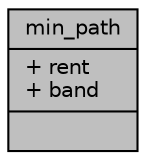 digraph "min_path"
{
  edge [fontname="Helvetica",fontsize="10",labelfontname="Helvetica",labelfontsize="10"];
  node [fontname="Helvetica",fontsize="10",shape=record];
  Node1 [label="{min_path\n|+ rent\l+ band\l|}",height=0.2,width=0.4,color="black", fillcolor="grey75", style="filled", fontcolor="black"];
}
